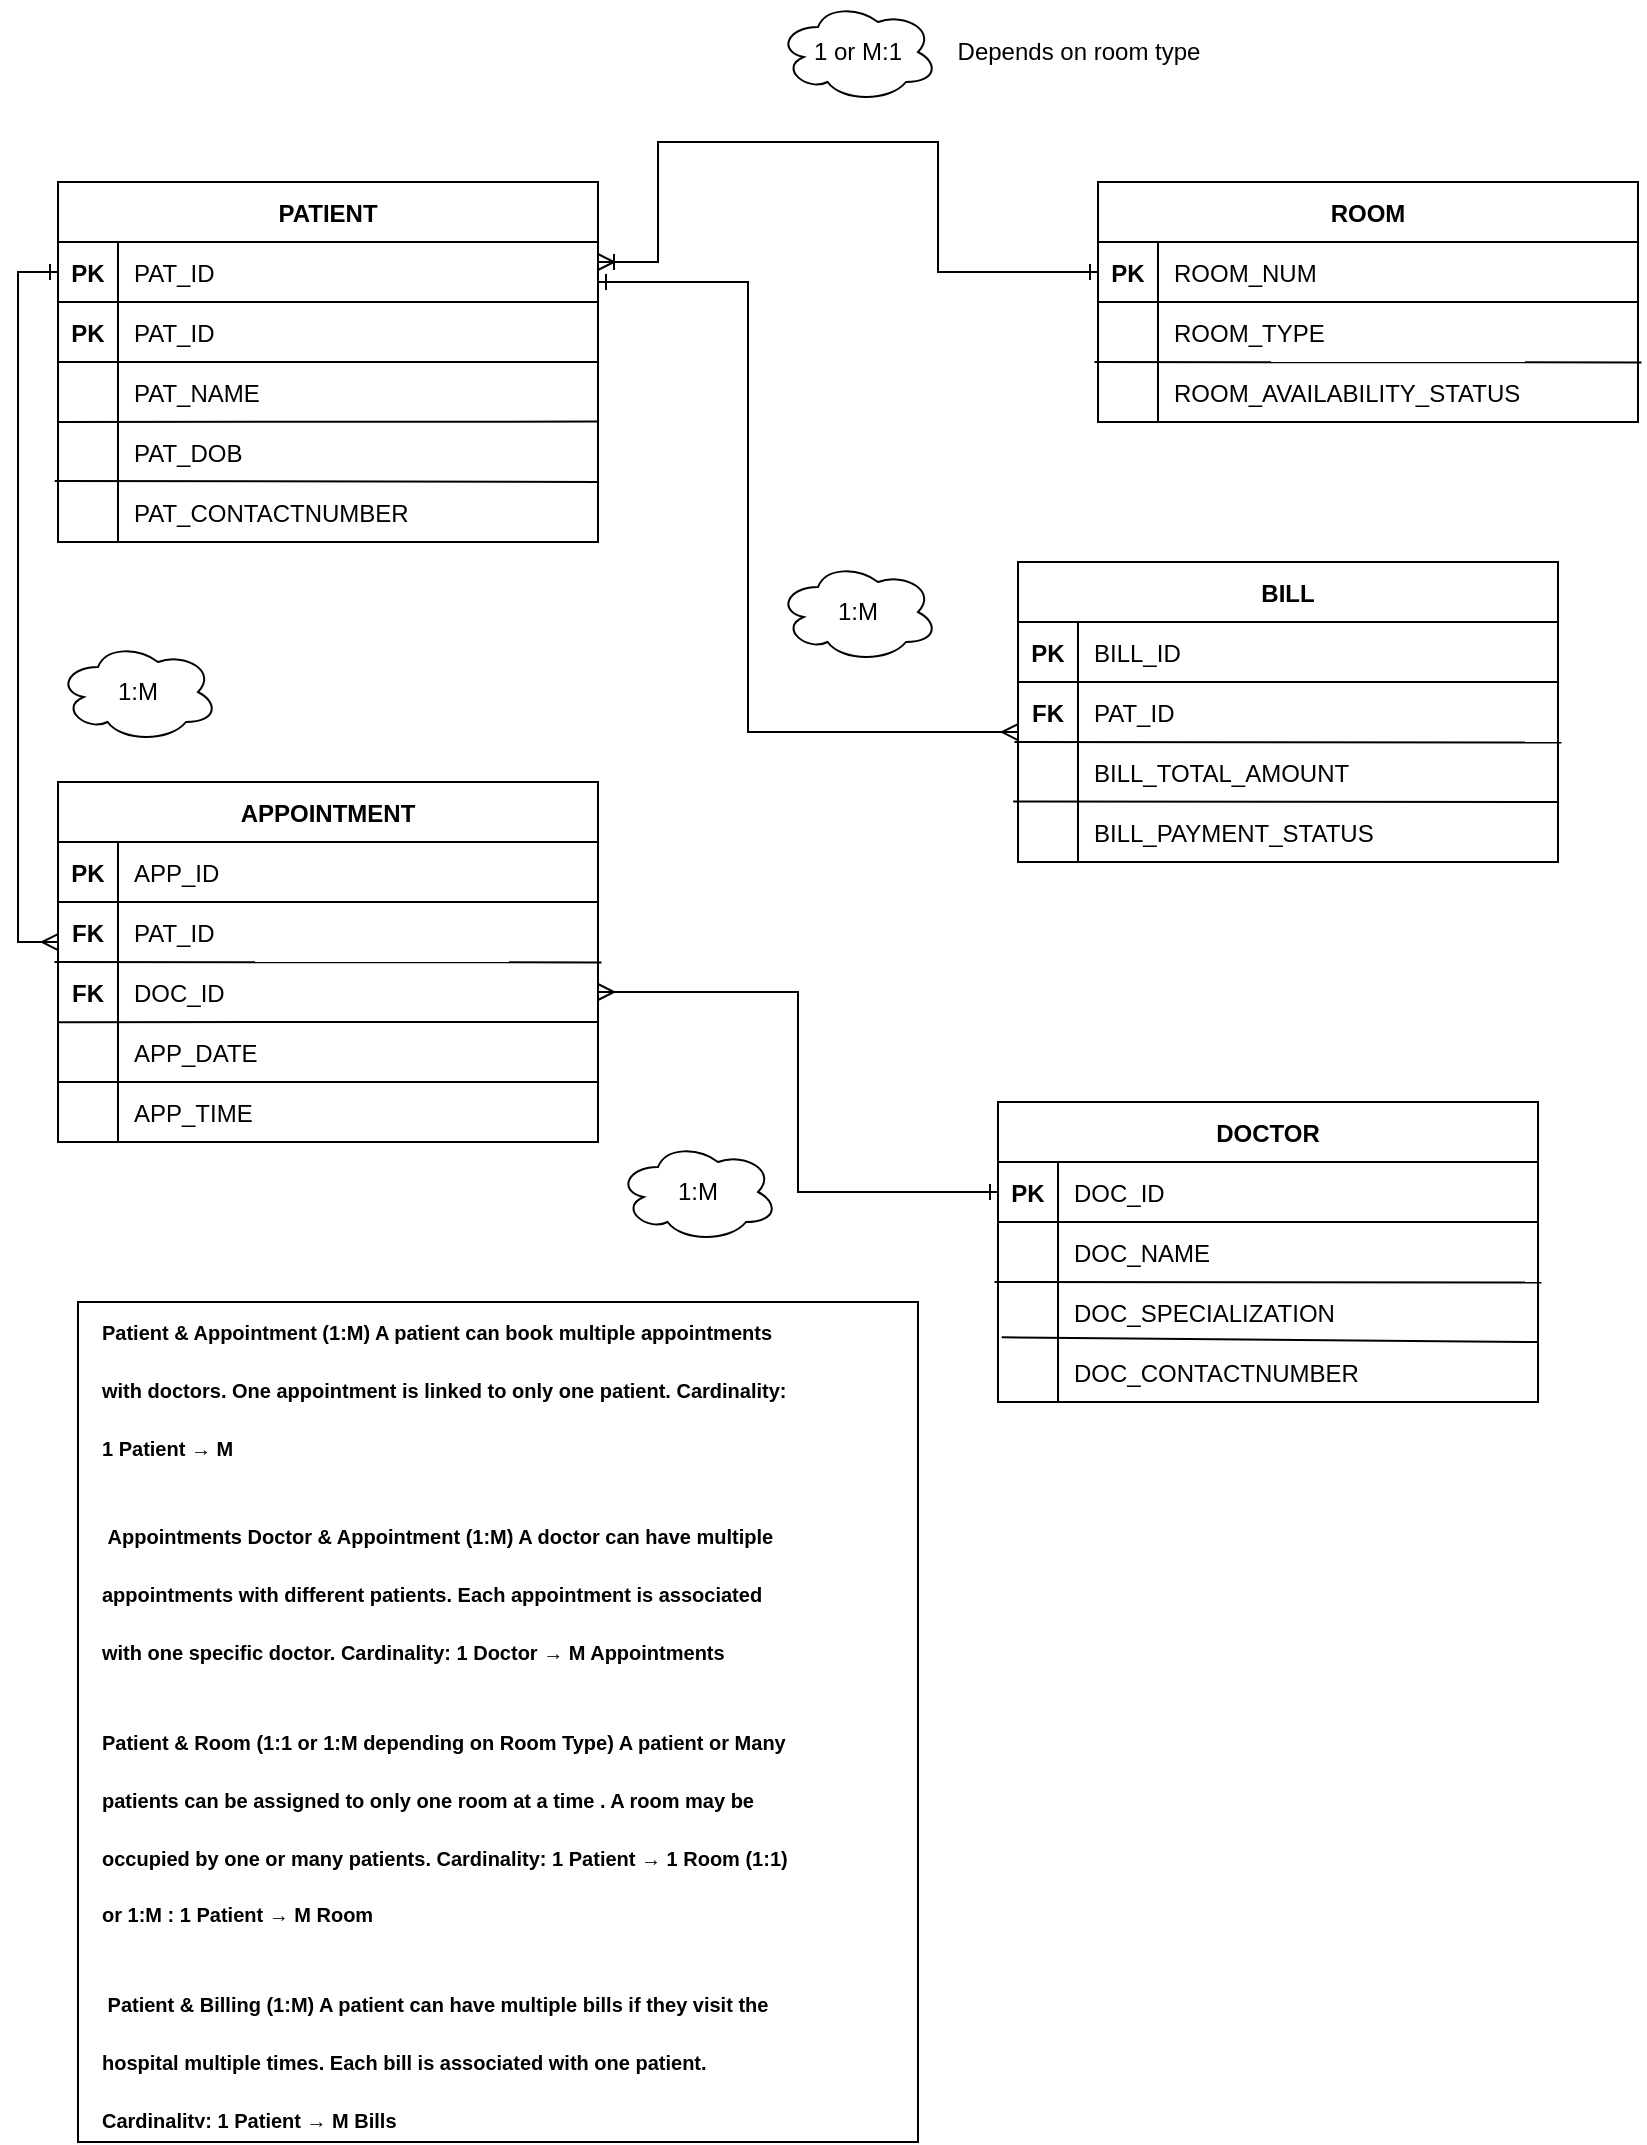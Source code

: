 <mxfile version="26.0.16">
  <diagram id="R2lEEEUBdFMjLlhIrx00" name="Page-1">
    <mxGraphModel dx="1672" dy="908" grid="1" gridSize="10" guides="1" tooltips="1" connect="1" arrows="1" fold="1" page="1" pageScale="1" pageWidth="850" pageHeight="1100" math="0" shadow="0" extFonts="Permanent Marker^https://fonts.googleapis.com/css?family=Permanent+Marker">
      <root>
        <mxCell id="0" />
        <mxCell id="1" parent="0" />
        <mxCell id="C-vyLk0tnHw3VtMMgP7b-23" value="PATIENT" style="shape=table;startSize=30;container=1;collapsible=1;childLayout=tableLayout;fixedRows=1;rowLines=0;fontStyle=1;align=center;resizeLast=1;" parent="1" vertex="1">
          <mxGeometry x="30" y="160" width="270" height="180" as="geometry" />
        </mxCell>
        <mxCell id="C-vyLk0tnHw3VtMMgP7b-24" value="" style="shape=partialRectangle;collapsible=0;dropTarget=0;pointerEvents=0;fillColor=none;points=[[0,0.5],[1,0.5]];portConstraint=eastwest;top=0;left=0;right=0;bottom=1;" parent="C-vyLk0tnHw3VtMMgP7b-23" vertex="1">
          <mxGeometry y="30" width="270" height="30" as="geometry" />
        </mxCell>
        <mxCell id="C-vyLk0tnHw3VtMMgP7b-25" value="PK" style="shape=partialRectangle;overflow=hidden;connectable=0;fillColor=none;top=0;left=0;bottom=0;right=0;fontStyle=1;" parent="C-vyLk0tnHw3VtMMgP7b-24" vertex="1">
          <mxGeometry width="30" height="30" as="geometry">
            <mxRectangle width="30" height="30" as="alternateBounds" />
          </mxGeometry>
        </mxCell>
        <mxCell id="C-vyLk0tnHw3VtMMgP7b-26" value="PAT_ID" style="shape=partialRectangle;overflow=hidden;connectable=0;fillColor=none;top=0;left=0;bottom=0;right=0;align=left;spacingLeft=6;fontStyle=0;" parent="C-vyLk0tnHw3VtMMgP7b-24" vertex="1">
          <mxGeometry x="30" width="240" height="30" as="geometry">
            <mxRectangle width="240" height="30" as="alternateBounds" />
          </mxGeometry>
        </mxCell>
        <mxCell id="iC18hV_ZK2HDQ8afC-E5-138" value="" style="shape=partialRectangle;collapsible=0;dropTarget=0;pointerEvents=0;fillColor=none;points=[[0,0.5],[1,0.5]];portConstraint=eastwest;top=0;left=0;right=0;bottom=1;" vertex="1" parent="C-vyLk0tnHw3VtMMgP7b-23">
          <mxGeometry y="60" width="270" height="30" as="geometry" />
        </mxCell>
        <mxCell id="iC18hV_ZK2HDQ8afC-E5-139" value="PK" style="shape=partialRectangle;overflow=hidden;connectable=0;fillColor=none;top=0;left=0;bottom=0;right=0;fontStyle=1;" vertex="1" parent="iC18hV_ZK2HDQ8afC-E5-138">
          <mxGeometry width="30" height="30" as="geometry">
            <mxRectangle width="30" height="30" as="alternateBounds" />
          </mxGeometry>
        </mxCell>
        <mxCell id="iC18hV_ZK2HDQ8afC-E5-140" value="PAT_ID" style="shape=partialRectangle;overflow=hidden;connectable=0;fillColor=none;top=0;left=0;bottom=0;right=0;align=left;spacingLeft=6;fontStyle=0;" vertex="1" parent="iC18hV_ZK2HDQ8afC-E5-138">
          <mxGeometry x="30" width="240" height="30" as="geometry">
            <mxRectangle width="240" height="30" as="alternateBounds" />
          </mxGeometry>
        </mxCell>
        <mxCell id="iC18hV_ZK2HDQ8afC-E5-21" style="shape=partialRectangle;collapsible=0;dropTarget=0;pointerEvents=0;fillColor=none;points=[[0,0.5],[1,0.5]];portConstraint=eastwest;top=0;left=0;right=0;bottom=0;" vertex="1" parent="C-vyLk0tnHw3VtMMgP7b-23">
          <mxGeometry y="90" width="270" height="30" as="geometry" />
        </mxCell>
        <mxCell id="iC18hV_ZK2HDQ8afC-E5-22" style="shape=partialRectangle;overflow=hidden;connectable=0;fillColor=none;top=0;left=0;bottom=0;right=0;" vertex="1" parent="iC18hV_ZK2HDQ8afC-E5-21">
          <mxGeometry width="30" height="30" as="geometry">
            <mxRectangle width="30" height="30" as="alternateBounds" />
          </mxGeometry>
        </mxCell>
        <mxCell id="iC18hV_ZK2HDQ8afC-E5-23" value="PAT_NAME" style="shape=partialRectangle;overflow=hidden;connectable=0;fillColor=none;top=0;left=0;bottom=0;right=0;align=left;spacingLeft=6;" vertex="1" parent="iC18hV_ZK2HDQ8afC-E5-21">
          <mxGeometry x="30" width="240" height="30" as="geometry">
            <mxRectangle width="240" height="30" as="alternateBounds" />
          </mxGeometry>
        </mxCell>
        <mxCell id="iC18hV_ZK2HDQ8afC-E5-28" value="" style="endArrow=none;html=1;rounded=0;entryX=1;entryY=-0.007;entryDx=0;entryDy=0;entryPerimeter=0;exitX=-0.007;exitY=-0.01;exitDx=0;exitDy=0;exitPerimeter=0;" edge="1" parent="C-vyLk0tnHw3VtMMgP7b-23" target="iC18hV_ZK2HDQ8afC-E5-29">
          <mxGeometry width="50" height="50" relative="1" as="geometry">
            <mxPoint x="1.354e-14" y="120.0" as="sourcePoint" />
            <mxPoint x="273.51" y="120.21" as="targetPoint" />
          </mxGeometry>
        </mxCell>
        <mxCell id="iC18hV_ZK2HDQ8afC-E5-29" style="shape=partialRectangle;collapsible=0;dropTarget=0;pointerEvents=0;fillColor=none;points=[[0,0.5],[1,0.5]];portConstraint=eastwest;top=0;left=0;right=0;bottom=0;" vertex="1" parent="C-vyLk0tnHw3VtMMgP7b-23">
          <mxGeometry y="120" width="270" height="30" as="geometry" />
        </mxCell>
        <mxCell id="iC18hV_ZK2HDQ8afC-E5-30" style="shape=partialRectangle;overflow=hidden;connectable=0;fillColor=none;top=0;left=0;bottom=0;right=0;" vertex="1" parent="iC18hV_ZK2HDQ8afC-E5-29">
          <mxGeometry width="30" height="30" as="geometry">
            <mxRectangle width="30" height="30" as="alternateBounds" />
          </mxGeometry>
        </mxCell>
        <mxCell id="iC18hV_ZK2HDQ8afC-E5-31" value="PAT_DOB" style="shape=partialRectangle;overflow=hidden;connectable=0;fillColor=none;top=0;left=0;bottom=0;right=0;align=left;spacingLeft=6;" vertex="1" parent="iC18hV_ZK2HDQ8afC-E5-29">
          <mxGeometry x="30" width="240" height="30" as="geometry">
            <mxRectangle width="240" height="30" as="alternateBounds" />
          </mxGeometry>
        </mxCell>
        <mxCell id="C-vyLk0tnHw3VtMMgP7b-27" value="" style="shape=partialRectangle;collapsible=0;dropTarget=0;pointerEvents=0;fillColor=none;points=[[0,0.5],[1,0.5]];portConstraint=eastwest;top=0;left=0;right=0;bottom=0;" parent="C-vyLk0tnHw3VtMMgP7b-23" vertex="1">
          <mxGeometry y="150" width="270" height="30" as="geometry" />
        </mxCell>
        <mxCell id="C-vyLk0tnHw3VtMMgP7b-28" value="" style="shape=partialRectangle;overflow=hidden;connectable=0;fillColor=none;top=0;left=0;bottom=0;right=0;" parent="C-vyLk0tnHw3VtMMgP7b-27" vertex="1">
          <mxGeometry width="30" height="30" as="geometry">
            <mxRectangle width="30" height="30" as="alternateBounds" />
          </mxGeometry>
        </mxCell>
        <mxCell id="C-vyLk0tnHw3VtMMgP7b-29" value="PAT_CONTACTNUMBER" style="shape=partialRectangle;overflow=hidden;connectable=0;fillColor=none;top=0;left=0;bottom=0;right=0;align=left;spacingLeft=6;" parent="C-vyLk0tnHw3VtMMgP7b-27" vertex="1">
          <mxGeometry x="30" width="240" height="30" as="geometry">
            <mxRectangle width="240" height="30" as="alternateBounds" />
          </mxGeometry>
        </mxCell>
        <mxCell id="iC18hV_ZK2HDQ8afC-E5-27" value="" style="endArrow=none;html=1;rounded=0;entryX=1;entryY=0;entryDx=0;entryDy=0;entryPerimeter=0;exitX=-0.006;exitY=-0.017;exitDx=0;exitDy=0;exitPerimeter=0;" edge="1" parent="C-vyLk0tnHw3VtMMgP7b-23" source="C-vyLk0tnHw3VtMMgP7b-27" target="C-vyLk0tnHw3VtMMgP7b-27">
          <mxGeometry width="50" height="50" relative="1" as="geometry">
            <mxPoint x="40" y="180" as="sourcePoint" />
            <mxPoint x="80" y="140" as="targetPoint" />
          </mxGeometry>
        </mxCell>
        <mxCell id="iC18hV_ZK2HDQ8afC-E5-32" value="DOCTOR" style="shape=table;startSize=30;container=1;collapsible=1;childLayout=tableLayout;fixedRows=1;rowLines=0;fontStyle=1;align=center;resizeLast=1;" vertex="1" parent="1">
          <mxGeometry x="500" y="620" width="270" height="150" as="geometry" />
        </mxCell>
        <mxCell id="iC18hV_ZK2HDQ8afC-E5-33" value="" style="shape=partialRectangle;collapsible=0;dropTarget=0;pointerEvents=0;fillColor=none;points=[[0,0.5],[1,0.5]];portConstraint=eastwest;top=0;left=0;right=0;bottom=1;" vertex="1" parent="iC18hV_ZK2HDQ8afC-E5-32">
          <mxGeometry y="30" width="270" height="30" as="geometry" />
        </mxCell>
        <mxCell id="iC18hV_ZK2HDQ8afC-E5-34" value="PK" style="shape=partialRectangle;overflow=hidden;connectable=0;fillColor=none;top=0;left=0;bottom=0;right=0;fontStyle=1;" vertex="1" parent="iC18hV_ZK2HDQ8afC-E5-33">
          <mxGeometry width="30" height="30" as="geometry">
            <mxRectangle width="30" height="30" as="alternateBounds" />
          </mxGeometry>
        </mxCell>
        <mxCell id="iC18hV_ZK2HDQ8afC-E5-35" value="DOC_ID" style="shape=partialRectangle;overflow=hidden;connectable=0;fillColor=none;top=0;left=0;bottom=0;right=0;align=left;spacingLeft=6;fontStyle=0;" vertex="1" parent="iC18hV_ZK2HDQ8afC-E5-33">
          <mxGeometry x="30" width="240" height="30" as="geometry">
            <mxRectangle width="240" height="30" as="alternateBounds" />
          </mxGeometry>
        </mxCell>
        <mxCell id="iC18hV_ZK2HDQ8afC-E5-36" style="shape=partialRectangle;collapsible=0;dropTarget=0;pointerEvents=0;fillColor=none;points=[[0,0.5],[1,0.5]];portConstraint=eastwest;top=0;left=0;right=0;bottom=0;" vertex="1" parent="iC18hV_ZK2HDQ8afC-E5-32">
          <mxGeometry y="60" width="270" height="30" as="geometry" />
        </mxCell>
        <mxCell id="iC18hV_ZK2HDQ8afC-E5-37" style="shape=partialRectangle;overflow=hidden;connectable=0;fillColor=none;top=0;left=0;bottom=0;right=0;" vertex="1" parent="iC18hV_ZK2HDQ8afC-E5-36">
          <mxGeometry width="30" height="30" as="geometry">
            <mxRectangle width="30" height="30" as="alternateBounds" />
          </mxGeometry>
        </mxCell>
        <mxCell id="iC18hV_ZK2HDQ8afC-E5-38" value="DOC_NAME" style="shape=partialRectangle;overflow=hidden;connectable=0;fillColor=none;top=0;left=0;bottom=0;right=0;align=left;spacingLeft=6;" vertex="1" parent="iC18hV_ZK2HDQ8afC-E5-36">
          <mxGeometry x="30" width="240" height="30" as="geometry">
            <mxRectangle width="240" height="30" as="alternateBounds" />
          </mxGeometry>
        </mxCell>
        <mxCell id="iC18hV_ZK2HDQ8afC-E5-39" value="" style="endArrow=none;html=1;rounded=0;entryX=1.006;entryY=-0.003;entryDx=0;entryDy=0;entryPerimeter=0;exitX=-0.007;exitY=-0.01;exitDx=0;exitDy=0;exitPerimeter=0;" edge="1" parent="iC18hV_ZK2HDQ8afC-E5-32">
          <mxGeometry width="50" height="50" relative="1" as="geometry">
            <mxPoint x="-1.76" y="90.0" as="sourcePoint" />
            <mxPoint x="271.75" y="90.21" as="targetPoint" />
          </mxGeometry>
        </mxCell>
        <mxCell id="iC18hV_ZK2HDQ8afC-E5-40" style="shape=partialRectangle;collapsible=0;dropTarget=0;pointerEvents=0;fillColor=none;points=[[0,0.5],[1,0.5]];portConstraint=eastwest;top=0;left=0;right=0;bottom=0;" vertex="1" parent="iC18hV_ZK2HDQ8afC-E5-32">
          <mxGeometry y="90" width="270" height="30" as="geometry" />
        </mxCell>
        <mxCell id="iC18hV_ZK2HDQ8afC-E5-41" style="shape=partialRectangle;overflow=hidden;connectable=0;fillColor=none;top=0;left=0;bottom=0;right=0;" vertex="1" parent="iC18hV_ZK2HDQ8afC-E5-40">
          <mxGeometry width="30" height="30" as="geometry">
            <mxRectangle width="30" height="30" as="alternateBounds" />
          </mxGeometry>
        </mxCell>
        <mxCell id="iC18hV_ZK2HDQ8afC-E5-42" value="DOC_SPECIALIZATION" style="shape=partialRectangle;overflow=hidden;connectable=0;fillColor=none;top=0;left=0;bottom=0;right=0;align=left;spacingLeft=6;" vertex="1" parent="iC18hV_ZK2HDQ8afC-E5-40">
          <mxGeometry x="30" width="240" height="30" as="geometry">
            <mxRectangle width="240" height="30" as="alternateBounds" />
          </mxGeometry>
        </mxCell>
        <mxCell id="iC18hV_ZK2HDQ8afC-E5-43" value="" style="shape=partialRectangle;collapsible=0;dropTarget=0;pointerEvents=0;fillColor=none;points=[[0,0.5],[1,0.5]];portConstraint=eastwest;top=0;left=0;right=0;bottom=0;" vertex="1" parent="iC18hV_ZK2HDQ8afC-E5-32">
          <mxGeometry y="120" width="270" height="30" as="geometry" />
        </mxCell>
        <mxCell id="iC18hV_ZK2HDQ8afC-E5-44" value="" style="shape=partialRectangle;overflow=hidden;connectable=0;fillColor=none;top=0;left=0;bottom=0;right=0;" vertex="1" parent="iC18hV_ZK2HDQ8afC-E5-43">
          <mxGeometry width="30" height="30" as="geometry">
            <mxRectangle width="30" height="30" as="alternateBounds" />
          </mxGeometry>
        </mxCell>
        <mxCell id="iC18hV_ZK2HDQ8afC-E5-45" value="DOC_CONTACTNUMBER" style="shape=partialRectangle;overflow=hidden;connectable=0;fillColor=none;top=0;left=0;bottom=0;right=0;align=left;spacingLeft=6;" vertex="1" parent="iC18hV_ZK2HDQ8afC-E5-43">
          <mxGeometry x="30" width="240" height="30" as="geometry">
            <mxRectangle width="240" height="30" as="alternateBounds" />
          </mxGeometry>
        </mxCell>
        <mxCell id="iC18hV_ZK2HDQ8afC-E5-46" value="" style="endArrow=none;html=1;rounded=0;entryX=1;entryY=0;entryDx=0;entryDy=0;entryPerimeter=0;exitX=0.007;exitY=0.921;exitDx=0;exitDy=0;exitPerimeter=0;" edge="1" parent="iC18hV_ZK2HDQ8afC-E5-32" target="iC18hV_ZK2HDQ8afC-E5-43" source="iC18hV_ZK2HDQ8afC-E5-40">
          <mxGeometry width="50" height="50" relative="1" as="geometry">
            <mxPoint x="-10" y="190" as="sourcePoint" />
            <mxPoint x="30" y="150" as="targetPoint" />
          </mxGeometry>
        </mxCell>
        <mxCell id="iC18hV_ZK2HDQ8afC-E5-47" value="APPOINTMENT" style="shape=table;startSize=30;container=1;collapsible=1;childLayout=tableLayout;fixedRows=1;rowLines=0;fontStyle=1;align=center;resizeLast=1;" vertex="1" parent="1">
          <mxGeometry x="30" y="460" width="270" height="180" as="geometry" />
        </mxCell>
        <mxCell id="iC18hV_ZK2HDQ8afC-E5-48" value="" style="shape=partialRectangle;collapsible=0;dropTarget=0;pointerEvents=0;fillColor=none;points=[[0,0.5],[1,0.5]];portConstraint=eastwest;top=0;left=0;right=0;bottom=1;" vertex="1" parent="iC18hV_ZK2HDQ8afC-E5-47">
          <mxGeometry y="30" width="270" height="30" as="geometry" />
        </mxCell>
        <mxCell id="iC18hV_ZK2HDQ8afC-E5-49" value="PK" style="shape=partialRectangle;overflow=hidden;connectable=0;fillColor=none;top=0;left=0;bottom=0;right=0;fontStyle=1;" vertex="1" parent="iC18hV_ZK2HDQ8afC-E5-48">
          <mxGeometry width="30" height="30" as="geometry">
            <mxRectangle width="30" height="30" as="alternateBounds" />
          </mxGeometry>
        </mxCell>
        <mxCell id="iC18hV_ZK2HDQ8afC-E5-50" value="APP_ID" style="shape=partialRectangle;overflow=hidden;connectable=0;fillColor=none;top=0;left=0;bottom=0;right=0;align=left;spacingLeft=6;fontStyle=0;" vertex="1" parent="iC18hV_ZK2HDQ8afC-E5-48">
          <mxGeometry x="30" width="240" height="30" as="geometry">
            <mxRectangle width="240" height="30" as="alternateBounds" />
          </mxGeometry>
        </mxCell>
        <mxCell id="iC18hV_ZK2HDQ8afC-E5-51" style="shape=partialRectangle;collapsible=0;dropTarget=0;pointerEvents=0;fillColor=none;points=[[0,0.5],[1,0.5]];portConstraint=eastwest;top=0;left=0;right=0;bottom=0;" vertex="1" parent="iC18hV_ZK2HDQ8afC-E5-47">
          <mxGeometry y="60" width="270" height="30" as="geometry" />
        </mxCell>
        <mxCell id="iC18hV_ZK2HDQ8afC-E5-52" value="FK" style="shape=partialRectangle;overflow=hidden;connectable=0;fillColor=none;top=0;left=0;bottom=0;right=0;fontStyle=1" vertex="1" parent="iC18hV_ZK2HDQ8afC-E5-51">
          <mxGeometry width="30" height="30" as="geometry">
            <mxRectangle width="30" height="30" as="alternateBounds" />
          </mxGeometry>
        </mxCell>
        <mxCell id="iC18hV_ZK2HDQ8afC-E5-53" value="PAT_ID" style="shape=partialRectangle;overflow=hidden;connectable=0;fillColor=none;top=0;left=0;bottom=0;right=0;align=left;spacingLeft=6;" vertex="1" parent="iC18hV_ZK2HDQ8afC-E5-51">
          <mxGeometry x="30" width="240" height="30" as="geometry">
            <mxRectangle width="240" height="30" as="alternateBounds" />
          </mxGeometry>
        </mxCell>
        <mxCell id="iC18hV_ZK2HDQ8afC-E5-54" value="" style="endArrow=none;html=1;rounded=0;entryX=1.006;entryY=-0.003;entryDx=0;entryDy=0;entryPerimeter=0;exitX=-0.007;exitY=-0.01;exitDx=0;exitDy=0;exitPerimeter=0;" edge="1" parent="iC18hV_ZK2HDQ8afC-E5-47">
          <mxGeometry width="50" height="50" relative="1" as="geometry">
            <mxPoint x="-1.76" y="90.0" as="sourcePoint" />
            <mxPoint x="271.75" y="90.21" as="targetPoint" />
          </mxGeometry>
        </mxCell>
        <mxCell id="iC18hV_ZK2HDQ8afC-E5-55" style="shape=partialRectangle;collapsible=0;dropTarget=0;pointerEvents=0;fillColor=none;points=[[0,0.5],[1,0.5]];portConstraint=eastwest;top=0;left=0;right=0;bottom=0;" vertex="1" parent="iC18hV_ZK2HDQ8afC-E5-47">
          <mxGeometry y="90" width="270" height="30" as="geometry" />
        </mxCell>
        <mxCell id="iC18hV_ZK2HDQ8afC-E5-56" value="FK" style="shape=partialRectangle;overflow=hidden;connectable=0;fillColor=none;top=0;left=0;bottom=0;right=0;fontStyle=1" vertex="1" parent="iC18hV_ZK2HDQ8afC-E5-55">
          <mxGeometry width="30" height="30" as="geometry">
            <mxRectangle width="30" height="30" as="alternateBounds" />
          </mxGeometry>
        </mxCell>
        <mxCell id="iC18hV_ZK2HDQ8afC-E5-57" value="DOC_ID" style="shape=partialRectangle;overflow=hidden;connectable=0;fillColor=none;top=0;left=0;bottom=0;right=0;align=left;spacingLeft=6;" vertex="1" parent="iC18hV_ZK2HDQ8afC-E5-55">
          <mxGeometry x="30" width="240" height="30" as="geometry">
            <mxRectangle width="240" height="30" as="alternateBounds" />
          </mxGeometry>
        </mxCell>
        <mxCell id="iC18hV_ZK2HDQ8afC-E5-58" value="" style="shape=partialRectangle;collapsible=0;dropTarget=0;pointerEvents=0;fillColor=none;points=[[0,0.5],[1,0.5]];portConstraint=eastwest;top=0;left=0;right=0;bottom=0;" vertex="1" parent="iC18hV_ZK2HDQ8afC-E5-47">
          <mxGeometry y="120" width="270" height="30" as="geometry" />
        </mxCell>
        <mxCell id="iC18hV_ZK2HDQ8afC-E5-59" value="" style="shape=partialRectangle;overflow=hidden;connectable=0;fillColor=none;top=0;left=0;bottom=0;right=0;" vertex="1" parent="iC18hV_ZK2HDQ8afC-E5-58">
          <mxGeometry width="30" height="30" as="geometry">
            <mxRectangle width="30" height="30" as="alternateBounds" />
          </mxGeometry>
        </mxCell>
        <mxCell id="iC18hV_ZK2HDQ8afC-E5-60" value="APP_DATE" style="shape=partialRectangle;overflow=hidden;connectable=0;fillColor=none;top=0;left=0;bottom=0;right=0;align=left;spacingLeft=6;" vertex="1" parent="iC18hV_ZK2HDQ8afC-E5-58">
          <mxGeometry x="30" width="240" height="30" as="geometry">
            <mxRectangle width="240" height="30" as="alternateBounds" />
          </mxGeometry>
        </mxCell>
        <mxCell id="iC18hV_ZK2HDQ8afC-E5-125" style="shape=partialRectangle;collapsible=0;dropTarget=0;pointerEvents=0;fillColor=none;points=[[0,0.5],[1,0.5]];portConstraint=eastwest;top=0;left=0;right=0;bottom=0;" vertex="1" parent="iC18hV_ZK2HDQ8afC-E5-47">
          <mxGeometry y="150" width="270" height="30" as="geometry" />
        </mxCell>
        <mxCell id="iC18hV_ZK2HDQ8afC-E5-126" style="shape=partialRectangle;overflow=hidden;connectable=0;fillColor=none;top=0;left=0;bottom=0;right=0;" vertex="1" parent="iC18hV_ZK2HDQ8afC-E5-125">
          <mxGeometry width="30" height="30" as="geometry">
            <mxRectangle width="30" height="30" as="alternateBounds" />
          </mxGeometry>
        </mxCell>
        <mxCell id="iC18hV_ZK2HDQ8afC-E5-127" value="APP_TIME" style="shape=partialRectangle;overflow=hidden;connectable=0;fillColor=none;top=0;left=0;bottom=0;right=0;align=left;spacingLeft=6;" vertex="1" parent="iC18hV_ZK2HDQ8afC-E5-125">
          <mxGeometry x="30" width="240" height="30" as="geometry">
            <mxRectangle width="240" height="30" as="alternateBounds" />
          </mxGeometry>
        </mxCell>
        <mxCell id="iC18hV_ZK2HDQ8afC-E5-61" value="" style="endArrow=none;html=1;rounded=0;entryX=1;entryY=0;entryDx=0;entryDy=0;entryPerimeter=0;exitX=-0.001;exitY=0.003;exitDx=0;exitDy=0;exitPerimeter=0;" edge="1" parent="iC18hV_ZK2HDQ8afC-E5-47" target="iC18hV_ZK2HDQ8afC-E5-58" source="iC18hV_ZK2HDQ8afC-E5-58">
          <mxGeometry width="50" height="50" relative="1" as="geometry">
            <mxPoint x="-40" y="120" as="sourcePoint" />
            <mxPoint y="80" as="targetPoint" />
          </mxGeometry>
        </mxCell>
        <mxCell id="iC18hV_ZK2HDQ8afC-E5-77" value="ROOM" style="shape=table;startSize=30;container=1;collapsible=1;childLayout=tableLayout;fixedRows=1;rowLines=0;fontStyle=1;align=center;resizeLast=1;" vertex="1" parent="1">
          <mxGeometry x="550" y="160" width="270" height="120" as="geometry" />
        </mxCell>
        <mxCell id="iC18hV_ZK2HDQ8afC-E5-78" value="" style="shape=partialRectangle;collapsible=0;dropTarget=0;pointerEvents=0;fillColor=none;points=[[0,0.5],[1,0.5]];portConstraint=eastwest;top=0;left=0;right=0;bottom=1;" vertex="1" parent="iC18hV_ZK2HDQ8afC-E5-77">
          <mxGeometry y="30" width="270" height="30" as="geometry" />
        </mxCell>
        <mxCell id="iC18hV_ZK2HDQ8afC-E5-79" value="PK" style="shape=partialRectangle;overflow=hidden;connectable=0;fillColor=none;top=0;left=0;bottom=0;right=0;fontStyle=1;" vertex="1" parent="iC18hV_ZK2HDQ8afC-E5-78">
          <mxGeometry width="30" height="30" as="geometry">
            <mxRectangle width="30" height="30" as="alternateBounds" />
          </mxGeometry>
        </mxCell>
        <mxCell id="iC18hV_ZK2HDQ8afC-E5-80" value="ROOM_NUM" style="shape=partialRectangle;overflow=hidden;connectable=0;fillColor=none;top=0;left=0;bottom=0;right=0;align=left;spacingLeft=6;fontStyle=0;" vertex="1" parent="iC18hV_ZK2HDQ8afC-E5-78">
          <mxGeometry x="30" width="240" height="30" as="geometry">
            <mxRectangle width="240" height="30" as="alternateBounds" />
          </mxGeometry>
        </mxCell>
        <mxCell id="iC18hV_ZK2HDQ8afC-E5-81" style="shape=partialRectangle;collapsible=0;dropTarget=0;pointerEvents=0;fillColor=none;points=[[0,0.5],[1,0.5]];portConstraint=eastwest;top=0;left=0;right=0;bottom=0;" vertex="1" parent="iC18hV_ZK2HDQ8afC-E5-77">
          <mxGeometry y="60" width="270" height="30" as="geometry" />
        </mxCell>
        <mxCell id="iC18hV_ZK2HDQ8afC-E5-82" style="shape=partialRectangle;overflow=hidden;connectable=0;fillColor=none;top=0;left=0;bottom=0;right=0;" vertex="1" parent="iC18hV_ZK2HDQ8afC-E5-81">
          <mxGeometry width="30" height="30" as="geometry">
            <mxRectangle width="30" height="30" as="alternateBounds" />
          </mxGeometry>
        </mxCell>
        <mxCell id="iC18hV_ZK2HDQ8afC-E5-83" value="ROOM_TYPE" style="shape=partialRectangle;overflow=hidden;connectable=0;fillColor=none;top=0;left=0;bottom=0;right=0;align=left;spacingLeft=6;" vertex="1" parent="iC18hV_ZK2HDQ8afC-E5-81">
          <mxGeometry x="30" width="240" height="30" as="geometry">
            <mxRectangle width="240" height="30" as="alternateBounds" />
          </mxGeometry>
        </mxCell>
        <mxCell id="iC18hV_ZK2HDQ8afC-E5-84" value="" style="endArrow=none;html=1;rounded=0;entryX=1.006;entryY=-0.003;entryDx=0;entryDy=0;entryPerimeter=0;exitX=-0.007;exitY=-0.01;exitDx=0;exitDy=0;exitPerimeter=0;" edge="1" parent="iC18hV_ZK2HDQ8afC-E5-77">
          <mxGeometry width="50" height="50" relative="1" as="geometry">
            <mxPoint x="-1.76" y="90.0" as="sourcePoint" />
            <mxPoint x="271.75" y="90.21" as="targetPoint" />
          </mxGeometry>
        </mxCell>
        <mxCell id="iC18hV_ZK2HDQ8afC-E5-85" style="shape=partialRectangle;collapsible=0;dropTarget=0;pointerEvents=0;fillColor=none;points=[[0,0.5],[1,0.5]];portConstraint=eastwest;top=0;left=0;right=0;bottom=0;" vertex="1" parent="iC18hV_ZK2HDQ8afC-E5-77">
          <mxGeometry y="90" width="270" height="30" as="geometry" />
        </mxCell>
        <mxCell id="iC18hV_ZK2HDQ8afC-E5-86" style="shape=partialRectangle;overflow=hidden;connectable=0;fillColor=none;top=0;left=0;bottom=0;right=0;" vertex="1" parent="iC18hV_ZK2HDQ8afC-E5-85">
          <mxGeometry width="30" height="30" as="geometry">
            <mxRectangle width="30" height="30" as="alternateBounds" />
          </mxGeometry>
        </mxCell>
        <mxCell id="iC18hV_ZK2HDQ8afC-E5-87" value="ROOM_AVAILABILITY_STATUS" style="shape=partialRectangle;overflow=hidden;connectable=0;fillColor=none;top=0;left=0;bottom=0;right=0;align=left;spacingLeft=6;" vertex="1" parent="iC18hV_ZK2HDQ8afC-E5-85">
          <mxGeometry x="30" width="240" height="30" as="geometry">
            <mxRectangle width="240" height="30" as="alternateBounds" />
          </mxGeometry>
        </mxCell>
        <mxCell id="iC18hV_ZK2HDQ8afC-E5-107" value="BILL" style="shape=table;startSize=30;container=1;collapsible=1;childLayout=tableLayout;fixedRows=1;rowLines=0;fontStyle=1;align=center;resizeLast=1;" vertex="1" parent="1">
          <mxGeometry x="510" y="350" width="270" height="150" as="geometry" />
        </mxCell>
        <mxCell id="iC18hV_ZK2HDQ8afC-E5-108" value="" style="shape=partialRectangle;collapsible=0;dropTarget=0;pointerEvents=0;fillColor=none;points=[[0,0.5],[1,0.5]];portConstraint=eastwest;top=0;left=0;right=0;bottom=1;" vertex="1" parent="iC18hV_ZK2HDQ8afC-E5-107">
          <mxGeometry y="30" width="270" height="30" as="geometry" />
        </mxCell>
        <mxCell id="iC18hV_ZK2HDQ8afC-E5-109" value="PK" style="shape=partialRectangle;overflow=hidden;connectable=0;fillColor=none;top=0;left=0;bottom=0;right=0;fontStyle=1;" vertex="1" parent="iC18hV_ZK2HDQ8afC-E5-108">
          <mxGeometry width="30" height="30" as="geometry">
            <mxRectangle width="30" height="30" as="alternateBounds" />
          </mxGeometry>
        </mxCell>
        <mxCell id="iC18hV_ZK2HDQ8afC-E5-110" value="BILL_ID" style="shape=partialRectangle;overflow=hidden;connectable=0;fillColor=none;top=0;left=0;bottom=0;right=0;align=left;spacingLeft=6;fontStyle=0;" vertex="1" parent="iC18hV_ZK2HDQ8afC-E5-108">
          <mxGeometry x="30" width="240" height="30" as="geometry">
            <mxRectangle width="240" height="30" as="alternateBounds" />
          </mxGeometry>
        </mxCell>
        <mxCell id="iC18hV_ZK2HDQ8afC-E5-111" style="shape=partialRectangle;collapsible=0;dropTarget=0;pointerEvents=0;fillColor=none;points=[[0,0.5],[1,0.5]];portConstraint=eastwest;top=0;left=0;right=0;bottom=0;" vertex="1" parent="iC18hV_ZK2HDQ8afC-E5-107">
          <mxGeometry y="60" width="270" height="30" as="geometry" />
        </mxCell>
        <mxCell id="iC18hV_ZK2HDQ8afC-E5-112" value="FK" style="shape=partialRectangle;overflow=hidden;connectable=0;fillColor=none;top=0;left=0;bottom=0;right=0;fontStyle=1" vertex="1" parent="iC18hV_ZK2HDQ8afC-E5-111">
          <mxGeometry width="30" height="30" as="geometry">
            <mxRectangle width="30" height="30" as="alternateBounds" />
          </mxGeometry>
        </mxCell>
        <mxCell id="iC18hV_ZK2HDQ8afC-E5-113" value="PAT_ID" style="shape=partialRectangle;overflow=hidden;connectable=0;fillColor=none;top=0;left=0;bottom=0;right=0;align=left;spacingLeft=6;" vertex="1" parent="iC18hV_ZK2HDQ8afC-E5-111">
          <mxGeometry x="30" width="240" height="30" as="geometry">
            <mxRectangle width="240" height="30" as="alternateBounds" />
          </mxGeometry>
        </mxCell>
        <mxCell id="iC18hV_ZK2HDQ8afC-E5-114" value="" style="endArrow=none;html=1;rounded=0;entryX=1.006;entryY=-0.003;entryDx=0;entryDy=0;entryPerimeter=0;exitX=-0.007;exitY=-0.01;exitDx=0;exitDy=0;exitPerimeter=0;" edge="1" parent="iC18hV_ZK2HDQ8afC-E5-107">
          <mxGeometry width="50" height="50" relative="1" as="geometry">
            <mxPoint x="-1.76" y="90.0" as="sourcePoint" />
            <mxPoint x="271.75" y="90.21" as="targetPoint" />
          </mxGeometry>
        </mxCell>
        <mxCell id="iC18hV_ZK2HDQ8afC-E5-115" style="shape=partialRectangle;collapsible=0;dropTarget=0;pointerEvents=0;fillColor=none;points=[[0,0.5],[1,0.5]];portConstraint=eastwest;top=0;left=0;right=0;bottom=0;" vertex="1" parent="iC18hV_ZK2HDQ8afC-E5-107">
          <mxGeometry y="90" width="270" height="30" as="geometry" />
        </mxCell>
        <mxCell id="iC18hV_ZK2HDQ8afC-E5-116" style="shape=partialRectangle;overflow=hidden;connectable=0;fillColor=none;top=0;left=0;bottom=0;right=0;" vertex="1" parent="iC18hV_ZK2HDQ8afC-E5-115">
          <mxGeometry width="30" height="30" as="geometry">
            <mxRectangle width="30" height="30" as="alternateBounds" />
          </mxGeometry>
        </mxCell>
        <mxCell id="iC18hV_ZK2HDQ8afC-E5-117" value="BILL_TOTAL_AMOUNT" style="shape=partialRectangle;overflow=hidden;connectable=0;fillColor=none;top=0;left=0;bottom=0;right=0;align=left;spacingLeft=6;" vertex="1" parent="iC18hV_ZK2HDQ8afC-E5-115">
          <mxGeometry x="30" width="240" height="30" as="geometry">
            <mxRectangle width="240" height="30" as="alternateBounds" />
          </mxGeometry>
        </mxCell>
        <mxCell id="iC18hV_ZK2HDQ8afC-E5-118" value="" style="shape=partialRectangle;collapsible=0;dropTarget=0;pointerEvents=0;fillColor=none;points=[[0,0.5],[1,0.5]];portConstraint=eastwest;top=0;left=0;right=0;bottom=0;" vertex="1" parent="iC18hV_ZK2HDQ8afC-E5-107">
          <mxGeometry y="120" width="270" height="30" as="geometry" />
        </mxCell>
        <mxCell id="iC18hV_ZK2HDQ8afC-E5-119" value="" style="shape=partialRectangle;overflow=hidden;connectable=0;fillColor=none;top=0;left=0;bottom=0;right=0;" vertex="1" parent="iC18hV_ZK2HDQ8afC-E5-118">
          <mxGeometry width="30" height="30" as="geometry">
            <mxRectangle width="30" height="30" as="alternateBounds" />
          </mxGeometry>
        </mxCell>
        <mxCell id="iC18hV_ZK2HDQ8afC-E5-120" value="BILL_PAYMENT_STATUS" style="shape=partialRectangle;overflow=hidden;connectable=0;fillColor=none;top=0;left=0;bottom=0;right=0;align=left;spacingLeft=6;" vertex="1" parent="iC18hV_ZK2HDQ8afC-E5-118">
          <mxGeometry x="30" width="240" height="30" as="geometry">
            <mxRectangle width="240" height="30" as="alternateBounds" />
          </mxGeometry>
        </mxCell>
        <mxCell id="iC18hV_ZK2HDQ8afC-E5-121" value="" style="endArrow=none;html=1;rounded=0;entryX=1;entryY=0;entryDx=0;entryDy=0;entryPerimeter=0;exitX=-0.009;exitY=0.99;exitDx=0;exitDy=0;exitPerimeter=0;" edge="1" parent="iC18hV_ZK2HDQ8afC-E5-107" target="iC18hV_ZK2HDQ8afC-E5-118" source="iC18hV_ZK2HDQ8afC-E5-115">
          <mxGeometry width="50" height="50" relative="1" as="geometry">
            <mxPoint x="-20" y="100" as="sourcePoint" />
            <mxPoint x="20" y="60" as="targetPoint" />
          </mxGeometry>
        </mxCell>
        <mxCell id="iC18hV_ZK2HDQ8afC-E5-128" value="" style="endArrow=none;html=1;rounded=0;" edge="1" parent="1">
          <mxGeometry width="50" height="50" relative="1" as="geometry">
            <mxPoint x="30" y="610" as="sourcePoint" />
            <mxPoint x="300" y="610" as="targetPoint" />
          </mxGeometry>
        </mxCell>
        <mxCell id="iC18hV_ZK2HDQ8afC-E5-132" style="edgeStyle=orthogonalEdgeStyle;rounded=0;orthogonalLoop=1;jettySize=auto;html=1;exitX=0;exitY=0.5;exitDx=0;exitDy=0;entryX=0;entryY=0.667;entryDx=0;entryDy=0;entryPerimeter=0;endArrow=ERmany;endFill=0;startArrow=ERone;startFill=0;" edge="1" parent="1" source="C-vyLk0tnHw3VtMMgP7b-24" target="iC18hV_ZK2HDQ8afC-E5-51">
          <mxGeometry relative="1" as="geometry" />
        </mxCell>
        <mxCell id="iC18hV_ZK2HDQ8afC-E5-133" style="edgeStyle=orthogonalEdgeStyle;rounded=0;orthogonalLoop=1;jettySize=auto;html=1;exitX=0;exitY=0.5;exitDx=0;exitDy=0;entryX=1;entryY=0.5;entryDx=0;entryDy=0;startArrow=ERone;startFill=0;endArrow=ERmany;endFill=0;" edge="1" parent="1" source="iC18hV_ZK2HDQ8afC-E5-33" target="iC18hV_ZK2HDQ8afC-E5-55">
          <mxGeometry relative="1" as="geometry" />
        </mxCell>
        <mxCell id="iC18hV_ZK2HDQ8afC-E5-134" style="edgeStyle=orthogonalEdgeStyle;rounded=0;orthogonalLoop=1;jettySize=auto;html=1;startArrow=ERoneToMany;startFill=0;endArrow=ERone;endFill=0;" edge="1" parent="1" target="iC18hV_ZK2HDQ8afC-E5-78">
          <mxGeometry relative="1" as="geometry">
            <mxPoint x="300" y="200" as="sourcePoint" />
            <mxPoint x="470" y="372" as="targetPoint" />
            <Array as="points">
              <mxPoint x="330" y="200" />
              <mxPoint x="330" y="140" />
              <mxPoint x="470" y="140" />
              <mxPoint x="470" y="205" />
            </Array>
          </mxGeometry>
        </mxCell>
        <mxCell id="iC18hV_ZK2HDQ8afC-E5-135" style="edgeStyle=orthogonalEdgeStyle;rounded=0;orthogonalLoop=1;jettySize=auto;html=1;exitX=0;exitY=0.5;exitDx=0;exitDy=0;startArrow=ERmany;startFill=0;endArrow=ERone;endFill=0;entryX=1;entryY=0.333;entryDx=0;entryDy=0;entryPerimeter=0;" edge="1" parent="1">
          <mxGeometry relative="1" as="geometry">
            <mxPoint x="510" y="435.01" as="sourcePoint" />
            <mxPoint x="300.0" y="210" as="targetPoint" />
            <Array as="points">
              <mxPoint x="375" y="435.01" />
              <mxPoint x="375" y="210.01" />
            </Array>
          </mxGeometry>
        </mxCell>
        <mxCell id="iC18hV_ZK2HDQ8afC-E5-145" value="" style="whiteSpace=wrap;html=1;aspect=fixed;" vertex="1" parent="1">
          <mxGeometry x="40" y="720" width="420" height="420" as="geometry" />
        </mxCell>
        <mxCell id="iC18hV_ZK2HDQ8afC-E5-146" value="&lt;h1 style=&quot;margin-top: 0px;&quot;&gt;&lt;font size=&quot;1&quot;&gt;Patient &amp;amp; Appointment (1:M) A patient can book multiple appointments with doctors. One appointment is linked to only one patient. Cardinality: 1 Patient → M&lt;/font&gt;&lt;/h1&gt;&lt;h1 style=&quot;margin-top: 0px;&quot;&gt;&lt;font size=&quot;1&quot;&gt;&amp;nbsp;Appointments Doctor &amp;amp; Appointment (1:M) A doctor can have multiple appointments with different patients. Each appointment is associated with one specific doctor. Cardinality: 1 Doctor → M Appointments&amp;nbsp;&lt;/font&gt;&lt;/h1&gt;&lt;h1 style=&quot;margin-top: 0px;&quot;&gt;&lt;font size=&quot;1&quot;&gt;Patient &amp;amp; Room (1:1 or 1:M depending on Room Type) A patient or Many patients can be assigned to only one room at a time . A room may be&amp;nbsp; occupied by one or many patients. Cardinality: 1 Patient → 1 Room (1:1) or 1:M :&amp;nbsp;&lt;/font&gt;&lt;span style=&quot;font-size: x-small; background-color: transparent; color: light-dark(rgb(0, 0, 0), rgb(255, 255, 255));&quot;&gt;1 Patient → M Room&lt;/span&gt;&lt;/h1&gt;&lt;h1 style=&quot;margin-top: 0px;&quot;&gt;&lt;font size=&quot;1&quot;&gt;&amp;nbsp;Patient &amp;amp; Billing (1:M) A patient can have multiple bills if they visit the hospital multiple times. Each bill is associated with one patient. Cardinality: 1 Patient → M Bills&lt;/font&gt;&lt;/h1&gt;" style="text;html=1;whiteSpace=wrap;overflow=hidden;rounded=0;" vertex="1" parent="1">
          <mxGeometry x="50" y="710" width="350" height="420" as="geometry" />
        </mxCell>
        <mxCell id="iC18hV_ZK2HDQ8afC-E5-147" value="1 or M:1" style="ellipse;shape=cloud;whiteSpace=wrap;html=1;" vertex="1" parent="1">
          <mxGeometry x="390" y="70" width="80" height="50" as="geometry" />
        </mxCell>
        <mxCell id="iC18hV_ZK2HDQ8afC-E5-148" value="1:M" style="ellipse;shape=cloud;whiteSpace=wrap;html=1;" vertex="1" parent="1">
          <mxGeometry x="390" y="350" width="80" height="50" as="geometry" />
        </mxCell>
        <mxCell id="iC18hV_ZK2HDQ8afC-E5-149" value="Depends on room type" style="text;html=1;align=center;verticalAlign=middle;resizable=0;points=[];autosize=1;strokeColor=none;fillColor=none;" vertex="1" parent="1">
          <mxGeometry x="470" y="80" width="140" height="30" as="geometry" />
        </mxCell>
        <mxCell id="iC18hV_ZK2HDQ8afC-E5-150" value="1:M" style="ellipse;shape=cloud;whiteSpace=wrap;html=1;" vertex="1" parent="1">
          <mxGeometry x="310" y="640" width="80" height="50" as="geometry" />
        </mxCell>
        <mxCell id="iC18hV_ZK2HDQ8afC-E5-151" value="1:M" style="ellipse;shape=cloud;whiteSpace=wrap;html=1;" vertex="1" parent="1">
          <mxGeometry x="30" y="390" width="80" height="50" as="geometry" />
        </mxCell>
      </root>
    </mxGraphModel>
  </diagram>
</mxfile>
